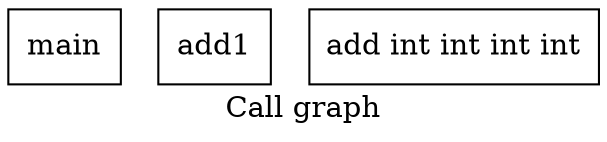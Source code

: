 digraph "Call graph" {
    label="Call graph"

    Node0x5630b79f5710 [shape=record,label="{main  }"];
    Node0x5630b79f5640 [shape=record,label="{add1  }"];
    Node0x5630b79d14d0 [shape=record,label="{add  int  int  int  int  }"];
}
